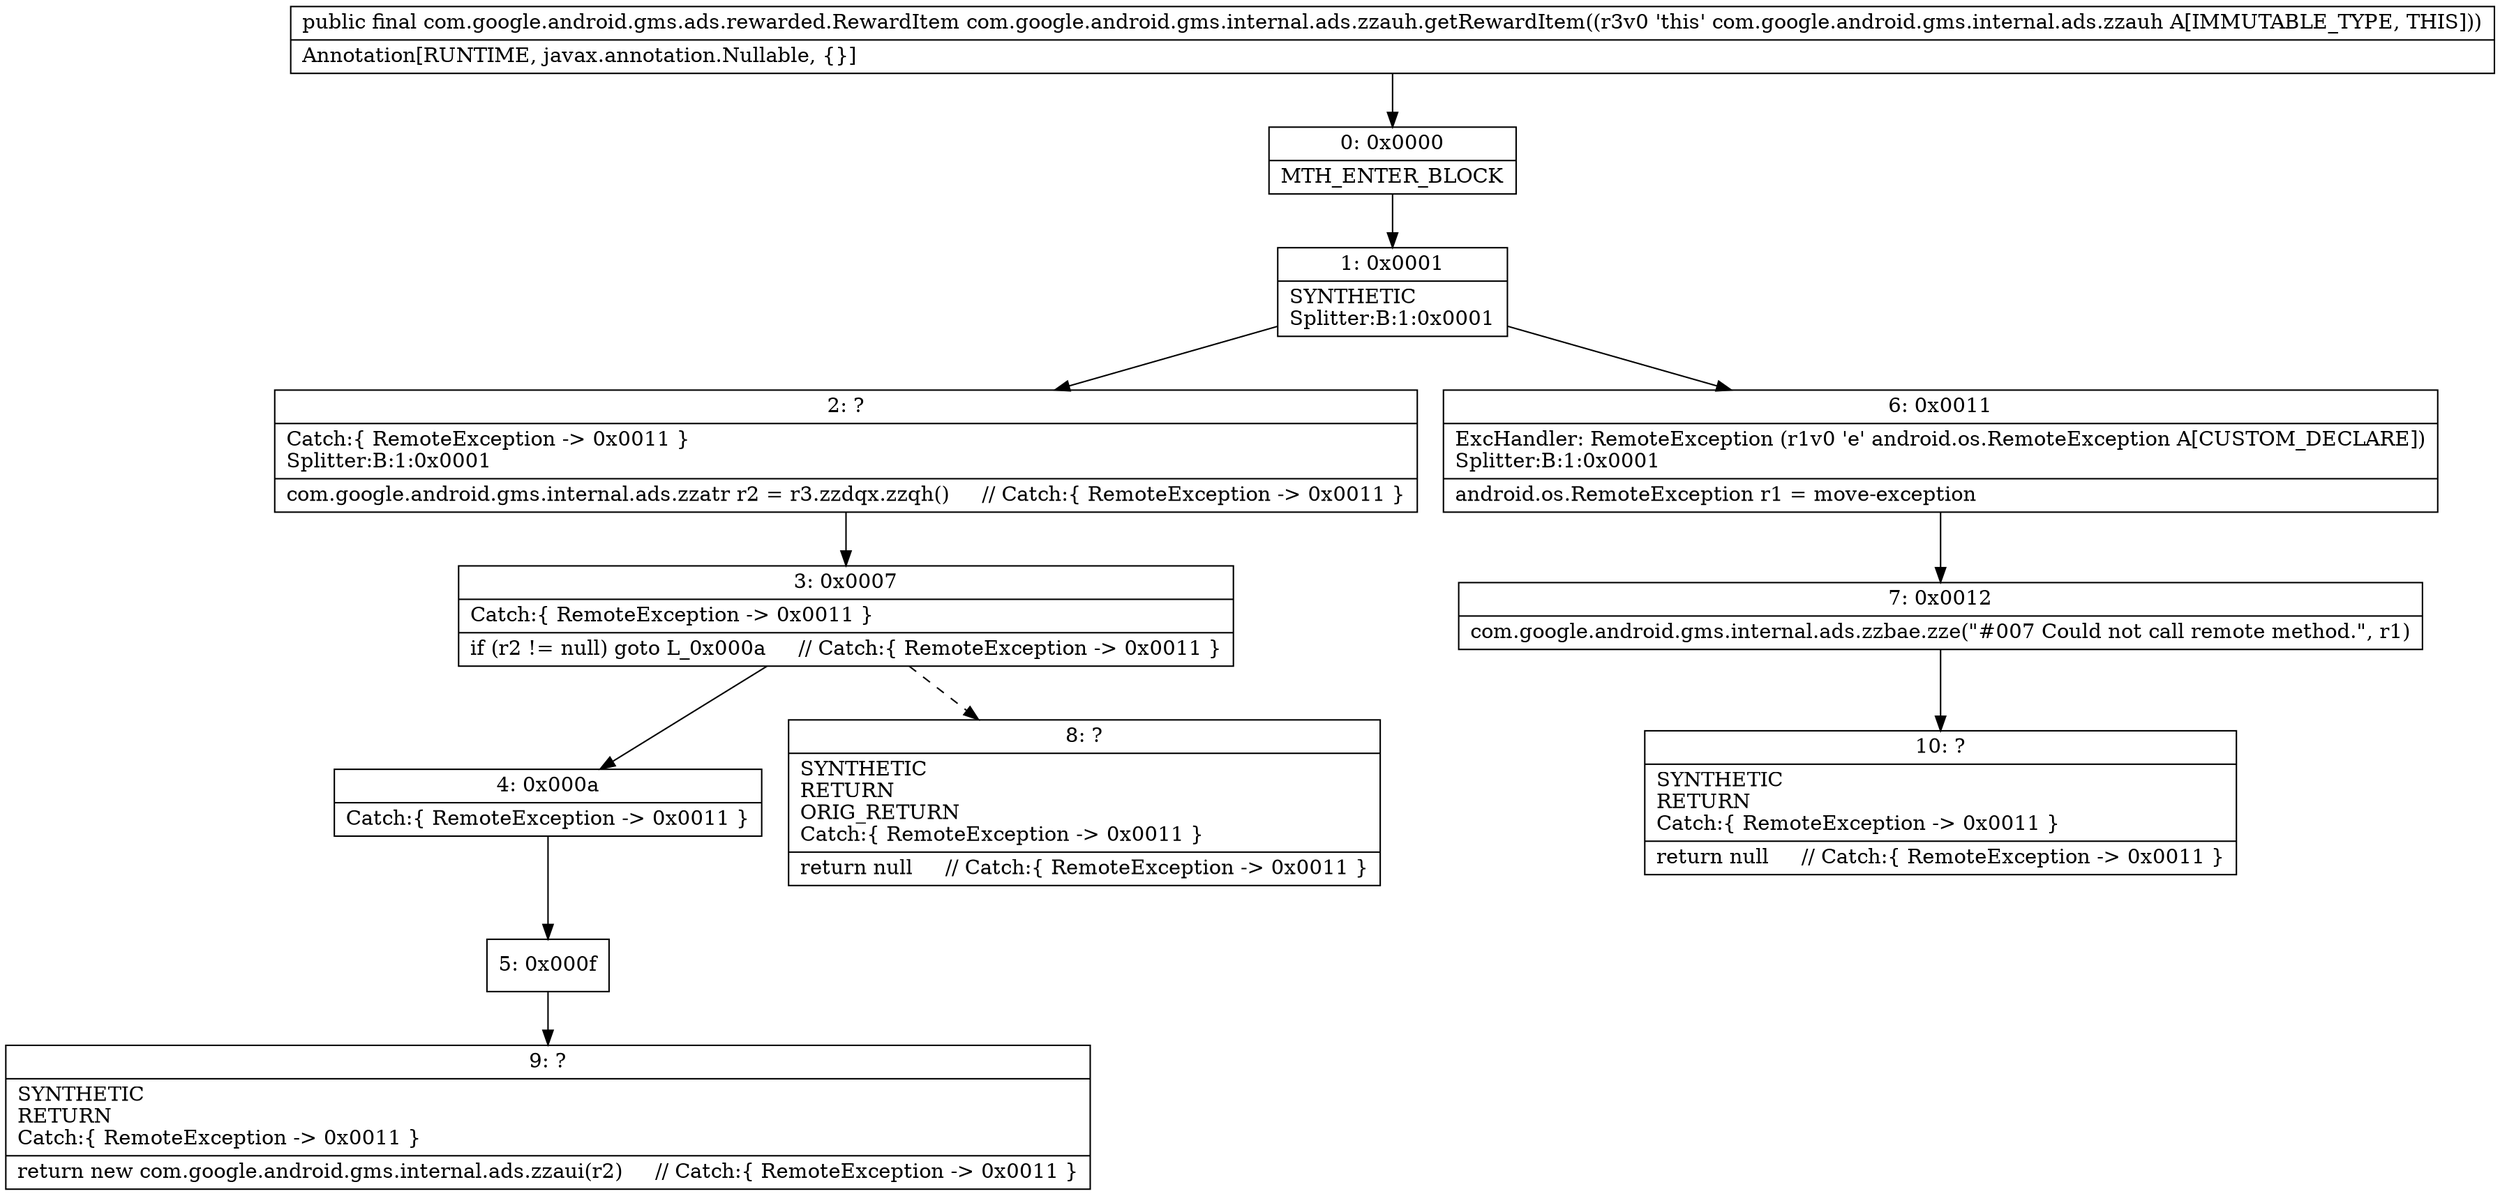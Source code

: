 digraph "CFG forcom.google.android.gms.internal.ads.zzauh.getRewardItem()Lcom\/google\/android\/gms\/ads\/rewarded\/RewardItem;" {
Node_0 [shape=record,label="{0\:\ 0x0000|MTH_ENTER_BLOCK\l}"];
Node_1 [shape=record,label="{1\:\ 0x0001|SYNTHETIC\lSplitter:B:1:0x0001\l}"];
Node_2 [shape=record,label="{2\:\ ?|Catch:\{ RemoteException \-\> 0x0011 \}\lSplitter:B:1:0x0001\l|com.google.android.gms.internal.ads.zzatr r2 = r3.zzdqx.zzqh()     \/\/ Catch:\{ RemoteException \-\> 0x0011 \}\l}"];
Node_3 [shape=record,label="{3\:\ 0x0007|Catch:\{ RemoteException \-\> 0x0011 \}\l|if (r2 != null) goto L_0x000a     \/\/ Catch:\{ RemoteException \-\> 0x0011 \}\l}"];
Node_4 [shape=record,label="{4\:\ 0x000a|Catch:\{ RemoteException \-\> 0x0011 \}\l}"];
Node_5 [shape=record,label="{5\:\ 0x000f}"];
Node_6 [shape=record,label="{6\:\ 0x0011|ExcHandler: RemoteException (r1v0 'e' android.os.RemoteException A[CUSTOM_DECLARE])\lSplitter:B:1:0x0001\l|android.os.RemoteException r1 = move\-exception\l}"];
Node_7 [shape=record,label="{7\:\ 0x0012|com.google.android.gms.internal.ads.zzbae.zze(\"#007 Could not call remote method.\", r1)\l}"];
Node_8 [shape=record,label="{8\:\ ?|SYNTHETIC\lRETURN\lORIG_RETURN\lCatch:\{ RemoteException \-\> 0x0011 \}\l|return null     \/\/ Catch:\{ RemoteException \-\> 0x0011 \}\l}"];
Node_9 [shape=record,label="{9\:\ ?|SYNTHETIC\lRETURN\lCatch:\{ RemoteException \-\> 0x0011 \}\l|return new com.google.android.gms.internal.ads.zzaui(r2)     \/\/ Catch:\{ RemoteException \-\> 0x0011 \}\l}"];
Node_10 [shape=record,label="{10\:\ ?|SYNTHETIC\lRETURN\lCatch:\{ RemoteException \-\> 0x0011 \}\l|return null     \/\/ Catch:\{ RemoteException \-\> 0x0011 \}\l}"];
MethodNode[shape=record,label="{public final com.google.android.gms.ads.rewarded.RewardItem com.google.android.gms.internal.ads.zzauh.getRewardItem((r3v0 'this' com.google.android.gms.internal.ads.zzauh A[IMMUTABLE_TYPE, THIS]))  | Annotation[RUNTIME, javax.annotation.Nullable, \{\}]\l}"];
MethodNode -> Node_0;
Node_0 -> Node_1;
Node_1 -> Node_2;
Node_1 -> Node_6;
Node_2 -> Node_3;
Node_3 -> Node_4;
Node_3 -> Node_8[style=dashed];
Node_4 -> Node_5;
Node_5 -> Node_9;
Node_6 -> Node_7;
Node_7 -> Node_10;
}

